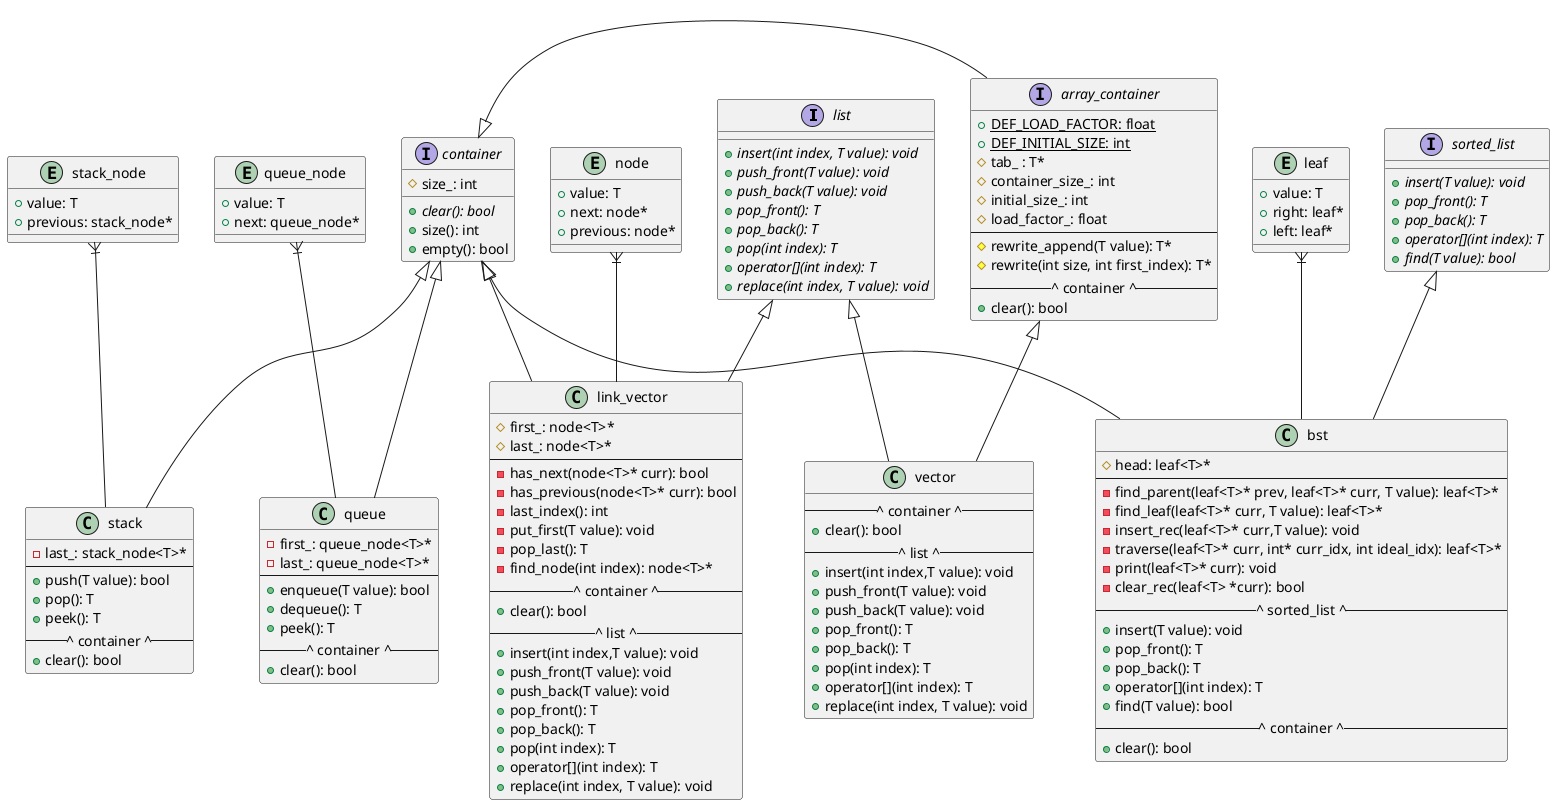 @startuml
interface list{
+{abstract}insert(int index, T value): void
+{abstract}push_front(T value): void
+{abstract}push_back(T value): void
+{abstract}pop_front(): T
+{abstract}pop_back(): T
+{abstract}pop(int index): T
+{abstract}operator[](int index): T
+{abstract}replace(int index, T value): void
}

interface container{
#size_: int
+{abstract}clear(): bool
+size(): int
+empty(): bool
}

entity node{
+value: T
+next: node*
+previous: node*
}

interface array_container{
+{static} DEF_LOAD_FACTOR: float
+{static} DEF_INITIAL_SIZE: int
#tab_ : T*
#container_size_: int
#initial_size_: int
#load_factor_: float
--
#rewrite_append(T value): T*
#rewrite(int size, int first_index): T*
--^ container ^--
+clear(): bool
}

class stack{
-last_: stack_node<T>*
--
+push(T value): bool
+pop(): T
+peek(): T
--^ container ^--
+clear(): bool
}

class queue{
-first_: queue_node<T>*
-last_: queue_node<T>*
----
+enqueue(T value): bool
+dequeue(): T
+peek(): T
--^ container ^--
+clear(): bool
}

class link_vector{
#first_: node<T>*
#last_: node<T>*
--
-has_next(node<T>* curr): bool
-has_previous(node<T>* curr): bool
-last_index(): int
-put_first(T value): void
-pop_last(): T
-find_node(int index): node<T>*
--^ container ^--
+clear(): bool
--^ list ^--
+insert(int index,T value): void
+push_front(T value): void
+push_back(T value): void
+pop_front(): T
+pop_back(): T
+pop(int index): T
+operator[](int index): T
+replace(int index, T value): void
}

class vector{
--^ container ^--
+clear(): bool
--^ list ^--
+insert(int index,T value): void
+push_front(T value): void
+push_back(T value): void
+pop_front(): T
+pop_back(): T
+pop(int index): T
+operator[](int index): T
+replace(int index, T value): void
}
class bst{
#head: leaf<T>*
--
-find_parent(leaf<T>* prev, leaf<T>* curr, T value): leaf<T>*
-find_leaf(leaf<T>* curr, T value): leaf<T>*
-insert_rec(leaf<T>* curr,T value): void
-traverse(leaf<T>* curr, int* curr_idx, int ideal_idx): leaf<T>*
-print(leaf<T>* curr): void
-clear_rec(leaf<T> *curr): bool
--^ sorted_list ^--
+insert(T value): void
+pop_front(): T
+pop_back(): T
+operator[](int index): T
+find(T value): bool
--^ container ^--
+clear(): bool
}
entity leaf{
+value: T
+right: leaf*
+left: leaf*
}
interface sorted_list{
+{abstract}insert(T value): void
+{abstract}pop_front(): T
+{abstract}pop_back(): T
+{abstract}operator[](int index): T
+{abstract}find(T value): bool
}
entity stack_node{
+value: T
+previous: stack_node*
}
entity queue_node{
+value: T
+next: queue_node*
}

list <|-- link_vector
container <|- array_container
container <|-- stack
container <|-- queue
container <|-- link_vector
array_container <|-- vector
list <|-- vector
node }|-- link_vector
queue_node }|-- queue
stack_node }|-- stack
leaf }|-- bst
sorted_list <|-- bst
container <|-- bst
@enduml
